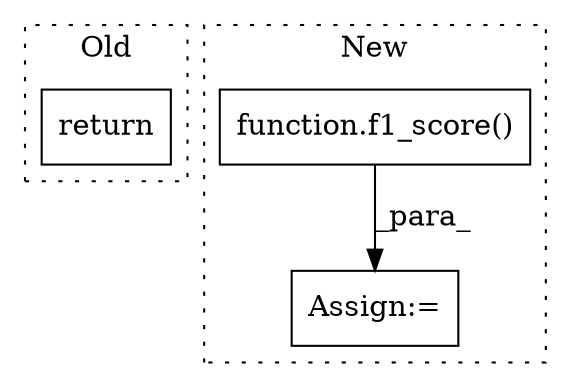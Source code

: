 digraph G {
subgraph cluster0 {
1 [label="return" a="93" s="1845" l="6" shape="box"];
label = "Old";
style="dotted";
}
subgraph cluster1 {
2 [label="function.f1_score()" a="75" s="2166,2195" l="9,18" shape="box"];
3 [label="Assign:=" a="68" s="2163" l="3" shape="box"];
label = "New";
style="dotted";
}
2 -> 3 [label="_para_"];
}